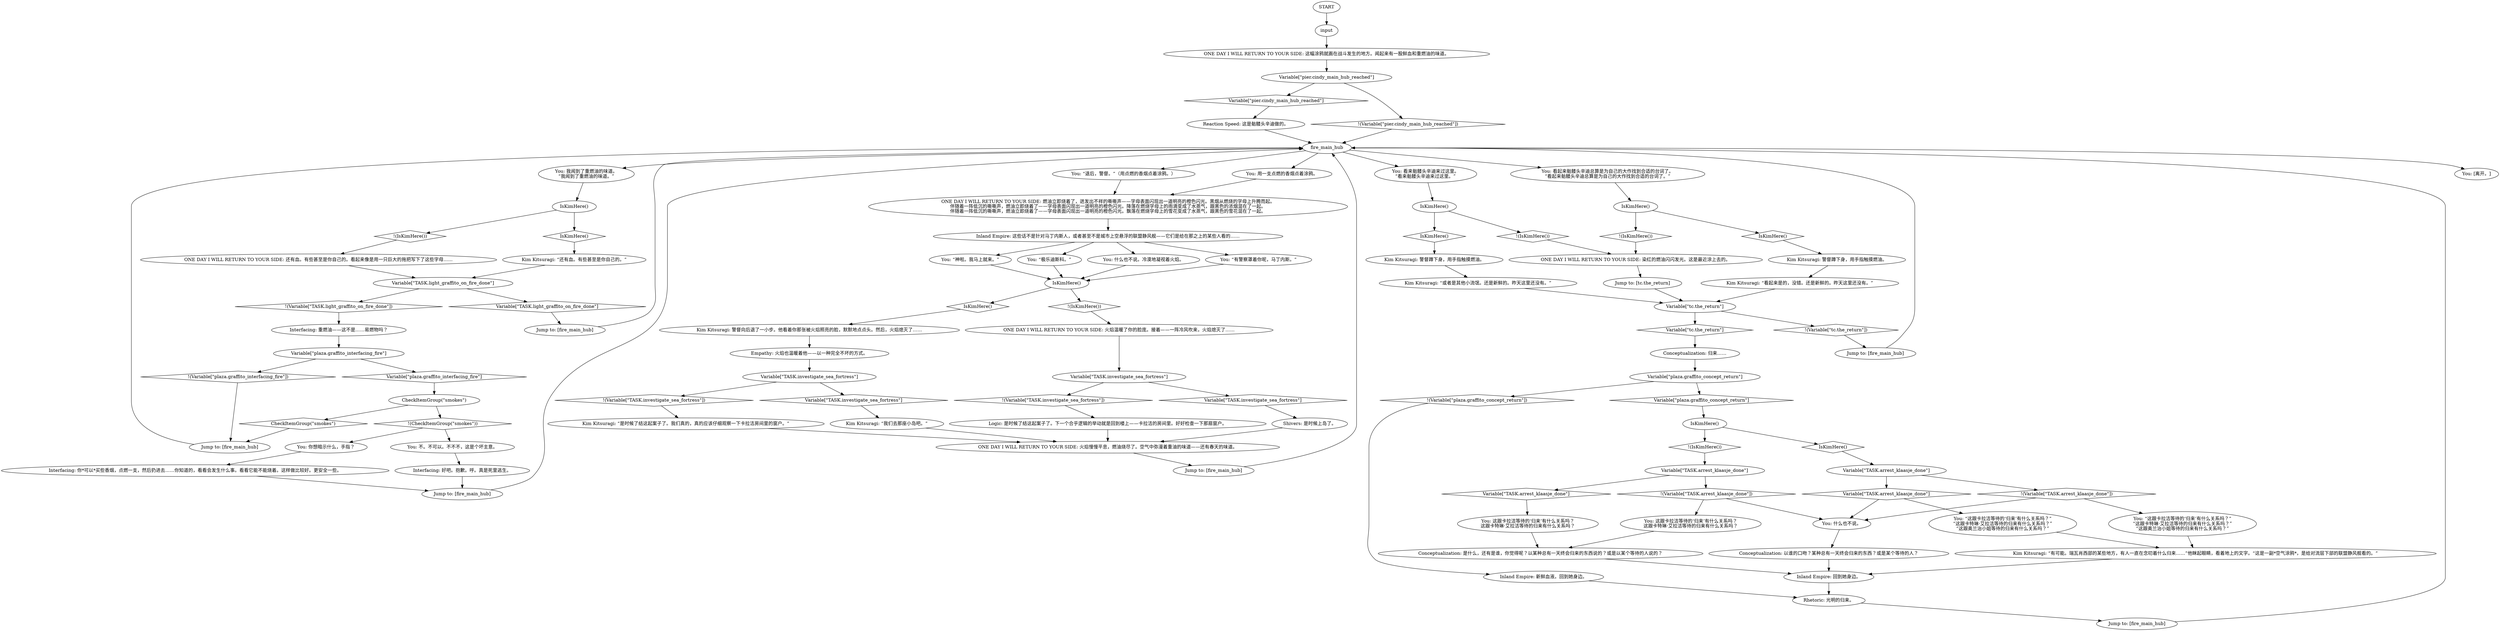 # PLAZA / GRAFFITO
# There's a giant graffito on the plaza outside:
#Un jour je serai de retour près de toi
# ==================================================
digraph G {
	  0 [label="START"];
	  1 [label="input"];
	  2 [label="You: 什么也不说。冷漠地凝视着火焰。"];
	  3 [label="IsKimHere()"];
	  4 [label="IsKimHere()", shape=diamond];
	  5 [label="!(IsKimHere())", shape=diamond];
	  6 [label="ONE DAY I WILL RETURN TO YOUR SIDE: 火焰慢慢平息，燃油烧尽了。空气中弥漫着重油的味道——还有春天的味道。"];
	  7 [label="You: “有警察罩着你呢，马丁内斯。”"];
	  8 [label="Variable[\"TASK.arrest_klaasje_done\"]"];
	  9 [label="Variable[\"TASK.arrest_klaasje_done\"]", shape=diamond];
	  10 [label="!(Variable[\"TASK.arrest_klaasje_done\"])", shape=diamond];
	  11 [label="Interfacing: 你*可以*买些香烟，点燃一支，然后扔进去……你知道的，看看会发生什么事。看看它能不能烧着。这样做比较好。更安全一些。"];
	  12 [label="Rhetoric: 光明的归来。"];
	  13 [label="Jump to: [fire_main_hub]"];
	  14 [label="ONE DAY I WILL RETURN TO YOUR SIDE: 染红的燃油闪闪发光。这是最近涂上去的。"];
	  15 [label="You: 看来骷髅头辛迪来过这里。\n“看来骷髅头辛迪来过这里。”"];
	  16 [label="You: [离开。]"];
	  17 [label="You: 不。不可以。不不不，这是个坏主意。"];
	  18 [label="You: 这跟卡拉洁等待的‘归来’有什么关系吗？\n这跟卡特琳·艾拉洁等待的归来有什么关系吗？"];
	  19 [label="Inland Empire: 回到她身边。"];
	  20 [label="You: “退后，警督。”（用点燃的香烟点着涂鸦。）"];
	  21 [label="Conceptualization: 以谁的口吻？某种总有一天终会归来的东西？或是某个等待的人？"];
	  22 [label="Kim Kitsuragi: “或者是其他小流氓。还是新鲜的。昨天这里还没有。”"];
	  23 [label="Kim Kitsuragi: “有可能。瑞瓦肖西部的某些地方，有人一直在念叨着什么归来……”他眯起眼睛，看着地上的文字。“这是一副*空气涂鸦*，是给对流层下部的联盟静风舰看的。”"];
	  24 [label="Interfacing: 重燃油——这不是……易燃物吗？"];
	  25 [label="You: 用一支点燃的香烟点着涂鸦。"];
	  26 [label="Interfacing: 好吧。抱歉。呼。真是死里逃生。"];
	  27 [label="Variable[\"TASK.investigate_sea_fortress\"]"];
	  28 [label="Variable[\"TASK.investigate_sea_fortress\"]", shape=diamond];
	  29 [label="!(Variable[\"TASK.investigate_sea_fortress\"])", shape=diamond];
	  30 [label="Inland Empire: 新鲜血液。回到她身边。"];
	  31 [label="Variable[\"plaza.graffito_concept_return\"]"];
	  32 [label="Variable[\"plaza.graffito_concept_return\"]", shape=diamond];
	  33 [label="!(Variable[\"plaza.graffito_concept_return\"])", shape=diamond];
	  34 [label="ONE DAY I WILL RETURN TO YOUR SIDE: 火焰温暖了你的脸庞。接着——一阵冷风吹来，火焰熄灭了……"];
	  35 [label="Kim Kitsuragi: “是时候了结这起案子了。我们真的，真的应该仔细观察一下卡拉洁房间里的窗户。”"];
	  36 [label="IsKimHere()"];
	  37 [label="IsKimHere()", shape=diamond];
	  38 [label="!(IsKimHere())", shape=diamond];
	  39 [label="Conceptualization: 是什么，还有是谁，你觉得呢？以某种总有一天终会归来的东西说的？或是以某个等待的人说的？"];
	  40 [label="Jump to: [fire_main_hub]"];
	  41 [label="Variable[\"TASK.investigate_sea_fortress\"]"];
	  42 [label="Variable[\"TASK.investigate_sea_fortress\"]", shape=diamond];
	  43 [label="!(Variable[\"TASK.investigate_sea_fortress\"])", shape=diamond];
	  44 [label="Jump to: [fire_main_hub]"];
	  45 [label="Variable[\"plaza.graffito_interfacing_fire\"]"];
	  46 [label="Variable[\"plaza.graffito_interfacing_fire\"]", shape=diamond];
	  47 [label="!(Variable[\"plaza.graffito_interfacing_fire\"])", shape=diamond];
	  48 [label="Variable[\"TASK.arrest_klaasje_done\"]"];
	  49 [label="Variable[\"TASK.arrest_klaasje_done\"]", shape=diamond];
	  50 [label="!(Variable[\"TASK.arrest_klaasje_done\"])", shape=diamond];
	  51 [label="Variable[\"tc.the_return\"]"];
	  52 [label="Variable[\"tc.the_return\"]", shape=diamond];
	  53 [label="!(Variable[\"tc.the_return\"])", shape=diamond];
	  54 [label="ONE DAY I WILL RETURN TO YOUR SIDE: 燃油立即烧着了，迸发出不祥的嘶嘶声——字母表面闪现出一道明亮的橙色闪光。黑烟从燃烧的字母上升腾而起。\n伴随着一阵低沉的嘶嘶声，燃油立即烧着了——字母表面闪现出一道明亮的橙色闪光。降落在燃烧字母上的雨滴变成了水蒸气，跟黑色的浓烟混在了一起。\n伴随着一阵低沉的嘶嘶声，燃油立即烧着了——字母表面闪现出一道明亮的橙色闪光。飘落在燃烧字母上的雪花变成了水蒸气，跟黑色的雪花混在了一起。"];
	  55 [label="IsKimHere()"];
	  56 [label="IsKimHere()", shape=diamond];
	  57 [label="!(IsKimHere())", shape=diamond];
	  58 [label="Empathy: 火焰也温暖着他——以一种完全不坏的方式。"];
	  59 [label="You: “这跟卡拉洁等待的‘归来’有什么关系吗？”\n“这跟卡特琳·艾拉洁等待的归来有什么关系吗？”\n“这跟奥兰治小姐等待的归来有什么关系吗？”"];
	  60 [label="Conceptualization: 归来……"];
	  61 [label="CheckItemGroup(\"smokes\")"];
	  62 [label="CheckItemGroup(\"smokes\")", shape=diamond];
	  63 [label="!(CheckItemGroup(\"smokes\"))", shape=diamond];
	  64 [label="You: 这跟卡拉洁等待的‘归来’有什么关系吗？\n这跟卡特琳·艾拉洁等待的归来有什么关系吗？"];
	  65 [label="Jump to: [fire_main_hub]"];
	  66 [label="Jump to: [fire_main_hub]"];
	  67 [label="Kim Kitsuragi: “我们去那座小岛吧。”"];
	  68 [label="ONE DAY I WILL RETURN TO YOUR SIDE: 还有血。有些甚至是你自己的。看起来像是用一只巨大的拖把写下了这些字母……"];
	  69 [label="Variable[\"TASK.light_graffito_on_fire_done\"]"];
	  70 [label="Variable[\"TASK.light_graffito_on_fire_done\"]", shape=diamond];
	  71 [label="!(Variable[\"TASK.light_graffito_on_fire_done\"])", shape=diamond];
	  72 [label="You: 我闻到了重燃油的味道。\n“我闻到了重燃油的味道。”"];
	  73 [label="Kim Kitsuragi: 警督蹲下身，用手指触摸燃油。"];
	  74 [label="You: “神啦。我马上就来。”"];
	  75 [label="You: “这跟卡拉洁等待的‘归来’有什么关系吗？”\n“这跟卡特琳·艾拉洁等待的归来有什么关系吗？”\n“这跟奥兰治小姐等待的归来有什么关系吗？”"];
	  76 [label="Jump to: [fire_main_hub]"];
	  77 [label="Inland Empire: 这些话不是针对马丁内斯人，或者甚至不是城市上空悬浮的联盟静风舰——它们是给在那之上的某些人看的……"];
	  78 [label="Kim Kitsuragi: 警督向后退了一小步。他看着你那张被火焰照亮的脸，默默地点点头。然后，火焰熄灭了……"];
	  79 [label="Shivers: 是时候上岛了。"];
	  80 [label="Jump to: [tc.the_return]"];
	  81 [label="IsKimHere()"];
	  82 [label="IsKimHere()", shape=diamond];
	  83 [label="!(IsKimHere())", shape=diamond];
	  84 [label="You: 看起来骷髅头辛迪总算是为自己的大作找到合适的台词了。\n“看起来骷髅头辛迪总算是为自己的大作找到合适的台词了。”"];
	  85 [label="Kim Kitsuragi: “还有血。有些甚至是你自己的。”"];
	  86 [label="You: 你想暗示什么，手指？"];
	  87 [label="Reaction Speed: 这是骷髅头辛迪做的。"];
	  88 [label="You: 什么也不说。"];
	  89 [label="ONE DAY I WILL RETURN TO YOUR SIDE: 这幅涂鸦就画在战斗发生的地方。闻起来有一股鲜血和重燃油的味道。"];
	  90 [label="fire_main_hub"];
	  91 [label="Kim Kitsuragi: “看起来是的，没错。还是新鲜的。昨天这里还没有。”"];
	  93 [label="IsKimHere()"];
	  94 [label="IsKimHere()", shape=diamond];
	  95 [label="!(IsKimHere())", shape=diamond];
	  96 [label="Variable[\"pier.cindy_main_hub_reached\"]"];
	  97 [label="Variable[\"pier.cindy_main_hub_reached\"]", shape=diamond];
	  98 [label="!(Variable[\"pier.cindy_main_hub_reached\"])", shape=diamond];
	  99 [label="Kim Kitsuragi: 警督蹲下身，用手指触摸燃油。"];
	  100 [label="You: “极乐迪斯科。”"];
	  101 [label="Logic: 是时候了结这起案子了。下一个合乎逻辑的举动就是回到楼上——卡拉洁的房间里。好好检查一下那扇窗户。"];
	  0 -> 1
	  1 -> 89
	  2 -> 55
	  3 -> 4
	  3 -> 5
	  4 -> 99
	  5 -> 14
	  6 -> 40
	  7 -> 55
	  8 -> 9
	  8 -> 10
	  9 -> 64
	  10 -> 88
	  10 -> 18
	  11 -> 13
	  12 -> 76
	  13 -> 90
	  14 -> 80
	  15 -> 3
	  17 -> 26
	  18 -> 39
	  19 -> 12
	  20 -> 54
	  21 -> 19
	  22 -> 51
	  23 -> 19
	  24 -> 45
	  25 -> 54
	  26 -> 13
	  27 -> 28
	  27 -> 29
	  28 -> 67
	  29 -> 35
	  30 -> 12
	  31 -> 32
	  31 -> 33
	  32 -> 81
	  33 -> 30
	  34 -> 41
	  35 -> 6
	  36 -> 37
	  36 -> 38
	  37 -> 73
	  38 -> 14
	  39 -> 19
	  40 -> 90
	  41 -> 42
	  41 -> 43
	  42 -> 79
	  43 -> 101
	  44 -> 90
	  45 -> 46
	  45 -> 47
	  46 -> 61
	  47 -> 66
	  48 -> 49
	  48 -> 50
	  49 -> 88
	  49 -> 75
	  50 -> 88
	  50 -> 59
	  51 -> 52
	  51 -> 53
	  52 -> 60
	  53 -> 44
	  54 -> 77
	  55 -> 56
	  55 -> 57
	  56 -> 78
	  57 -> 34
	  58 -> 27
	  59 -> 23
	  60 -> 31
	  61 -> 62
	  61 -> 63
	  62 -> 66
	  63 -> 17
	  63 -> 86
	  64 -> 39
	  65 -> 90
	  66 -> 90
	  67 -> 6
	  68 -> 69
	  69 -> 70
	  69 -> 71
	  70 -> 65
	  71 -> 24
	  72 -> 93
	  73 -> 91
	  74 -> 55
	  75 -> 23
	  76 -> 90
	  77 -> 74
	  77 -> 2
	  77 -> 100
	  77 -> 7
	  78 -> 58
	  79 -> 6
	  80 -> 51
	  81 -> 82
	  81 -> 83
	  82 -> 48
	  83 -> 8
	  84 -> 36
	  85 -> 69
	  86 -> 11
	  87 -> 90
	  88 -> 21
	  89 -> 96
	  90 -> 72
	  90 -> 15
	  90 -> 16
	  90 -> 84
	  90 -> 20
	  90 -> 25
	  91 -> 51
	  93 -> 94
	  93 -> 95
	  94 -> 85
	  95 -> 68
	  96 -> 97
	  96 -> 98
	  97 -> 87
	  98 -> 90
	  99 -> 22
	  100 -> 55
	  101 -> 6
}

